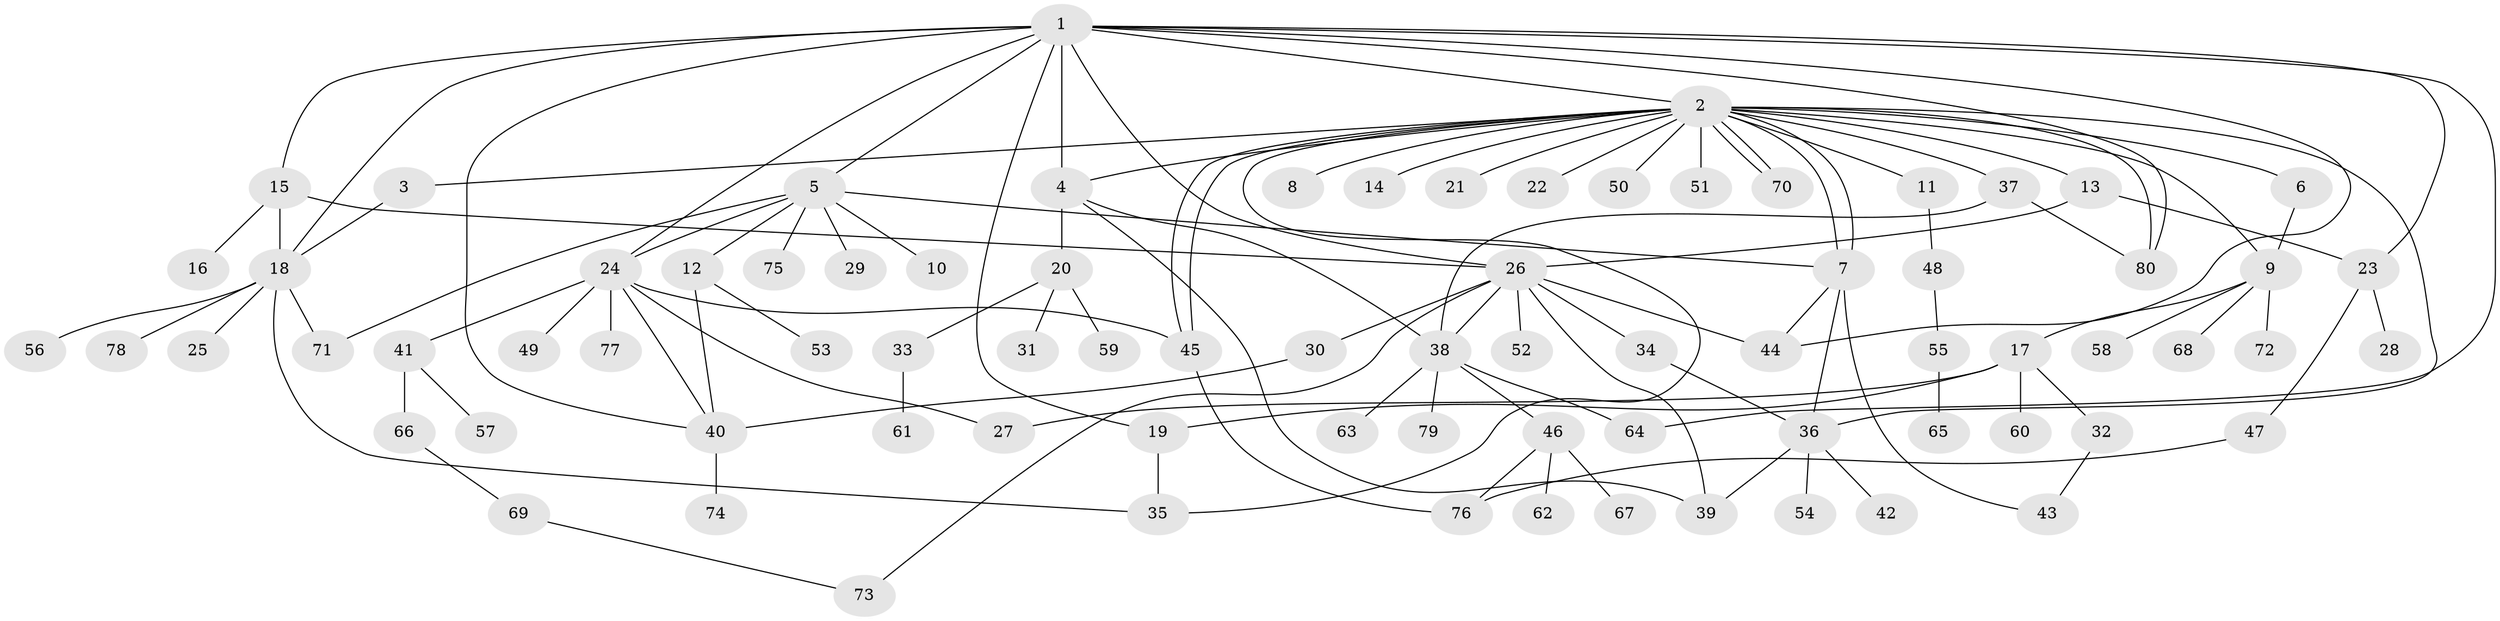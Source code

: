 // coarse degree distribution, {13: 0.017543859649122806, 3: 0.14035087719298245, 8: 0.017543859649122806, 1: 0.47368421052631576, 5: 0.05263157894736842, 7: 0.05263157894736842, 4: 0.03508771929824561, 6: 0.05263157894736842, 2: 0.12280701754385964, 17: 0.017543859649122806, 9: 0.017543859649122806}
// Generated by graph-tools (version 1.1) at 2025/36/03/04/25 23:36:39]
// undirected, 80 vertices, 115 edges
graph export_dot {
  node [color=gray90,style=filled];
  1;
  2;
  3;
  4;
  5;
  6;
  7;
  8;
  9;
  10;
  11;
  12;
  13;
  14;
  15;
  16;
  17;
  18;
  19;
  20;
  21;
  22;
  23;
  24;
  25;
  26;
  27;
  28;
  29;
  30;
  31;
  32;
  33;
  34;
  35;
  36;
  37;
  38;
  39;
  40;
  41;
  42;
  43;
  44;
  45;
  46;
  47;
  48;
  49;
  50;
  51;
  52;
  53;
  54;
  55;
  56;
  57;
  58;
  59;
  60;
  61;
  62;
  63;
  64;
  65;
  66;
  67;
  68;
  69;
  70;
  71;
  72;
  73;
  74;
  75;
  76;
  77;
  78;
  79;
  80;
  1 -- 2;
  1 -- 4;
  1 -- 5;
  1 -- 15;
  1 -- 18;
  1 -- 19;
  1 -- 23;
  1 -- 24;
  1 -- 26;
  1 -- 40;
  1 -- 44;
  1 -- 64;
  1 -- 80;
  2 -- 3;
  2 -- 4;
  2 -- 6;
  2 -- 7;
  2 -- 7;
  2 -- 8;
  2 -- 9;
  2 -- 11;
  2 -- 13;
  2 -- 14;
  2 -- 21;
  2 -- 22;
  2 -- 35;
  2 -- 36;
  2 -- 37;
  2 -- 45;
  2 -- 45;
  2 -- 50;
  2 -- 51;
  2 -- 70;
  2 -- 70;
  2 -- 80;
  3 -- 18;
  4 -- 20;
  4 -- 38;
  4 -- 39;
  5 -- 7;
  5 -- 10;
  5 -- 12;
  5 -- 24;
  5 -- 29;
  5 -- 71;
  5 -- 75;
  6 -- 9;
  7 -- 36;
  7 -- 43;
  7 -- 44;
  9 -- 17;
  9 -- 58;
  9 -- 68;
  9 -- 72;
  11 -- 48;
  12 -- 40;
  12 -- 53;
  13 -- 23;
  13 -- 26;
  15 -- 16;
  15 -- 18;
  15 -- 26;
  17 -- 19;
  17 -- 27;
  17 -- 32;
  17 -- 60;
  18 -- 25;
  18 -- 35;
  18 -- 56;
  18 -- 71;
  18 -- 78;
  19 -- 35;
  20 -- 31;
  20 -- 33;
  20 -- 59;
  23 -- 28;
  23 -- 47;
  24 -- 27;
  24 -- 40;
  24 -- 41;
  24 -- 45;
  24 -- 49;
  24 -- 77;
  26 -- 30;
  26 -- 34;
  26 -- 38;
  26 -- 39;
  26 -- 44;
  26 -- 52;
  26 -- 73;
  30 -- 40;
  32 -- 43;
  33 -- 61;
  34 -- 36;
  36 -- 39;
  36 -- 42;
  36 -- 54;
  37 -- 38;
  37 -- 80;
  38 -- 46;
  38 -- 63;
  38 -- 64;
  38 -- 79;
  40 -- 74;
  41 -- 57;
  41 -- 66;
  45 -- 76;
  46 -- 62;
  46 -- 67;
  46 -- 76;
  47 -- 76;
  48 -- 55;
  55 -- 65;
  66 -- 69;
  69 -- 73;
}

